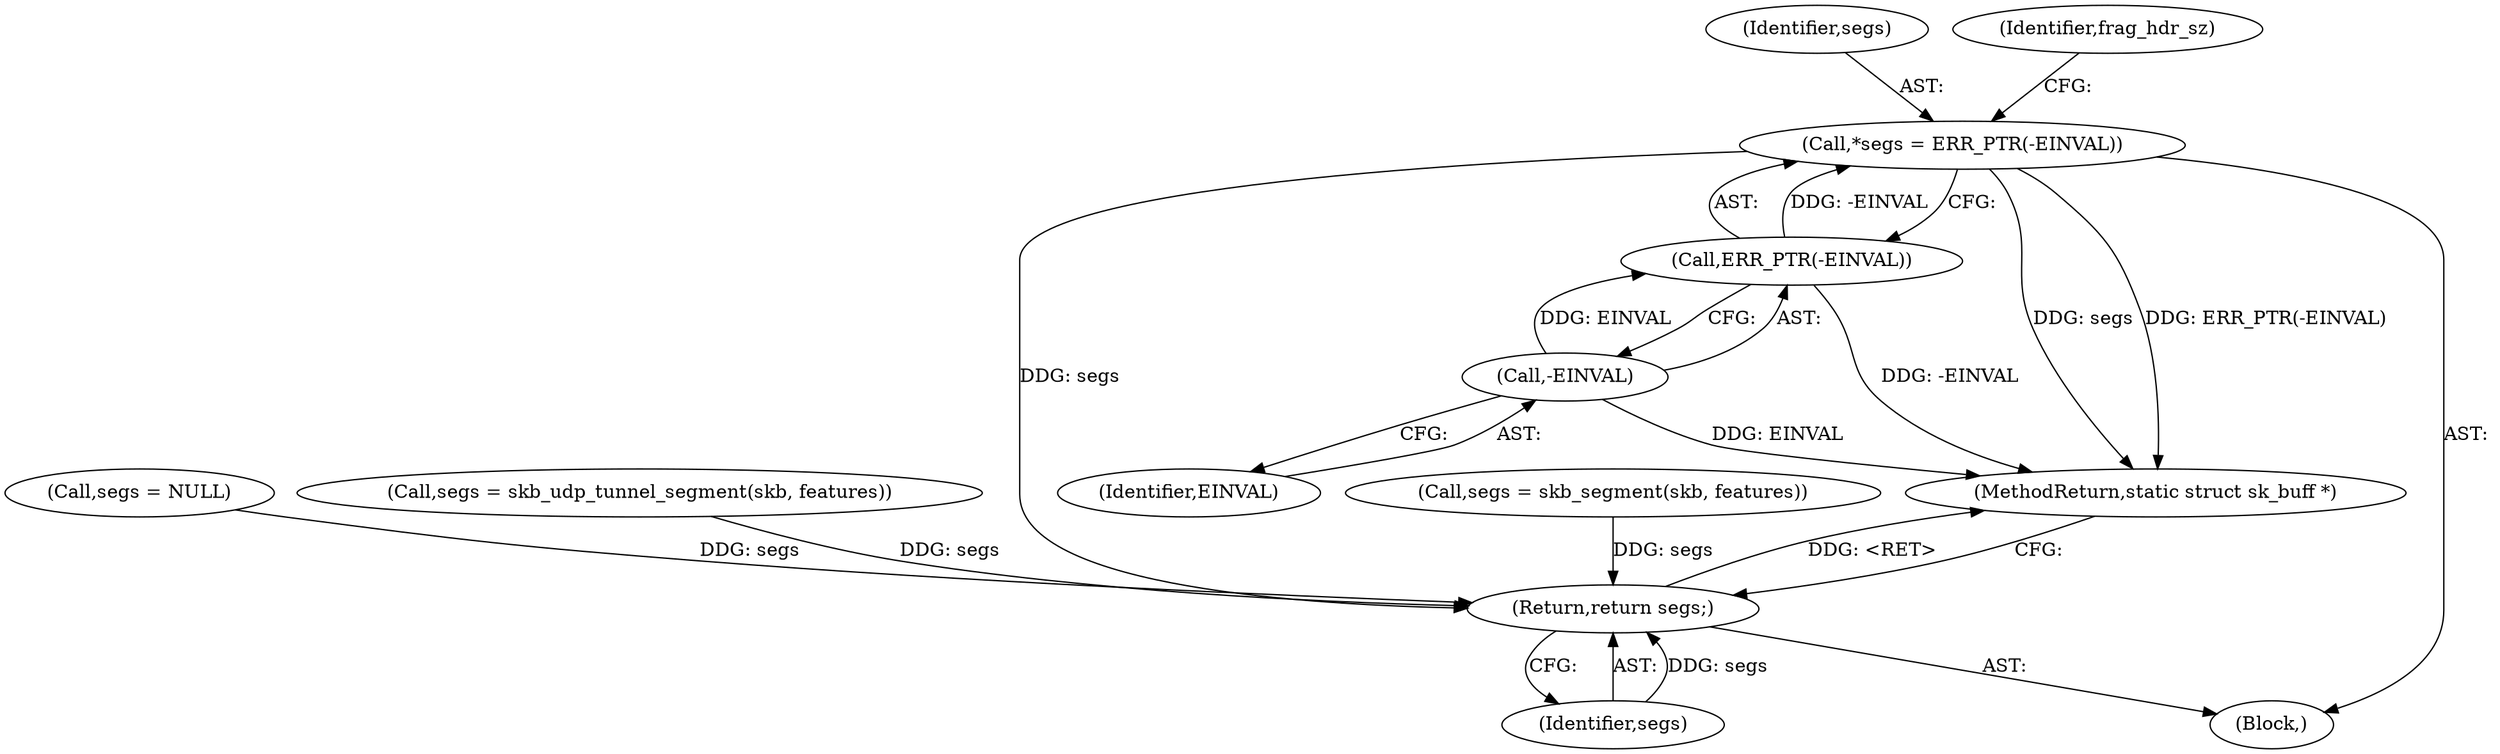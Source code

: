 digraph "0_linux_0e033e04c2678dbbe74a46b23fffb7bb918c288e@pointer" {
"1000110" [label="(Call,*segs = ERR_PTR(-EINVAL))"];
"1000112" [label="(Call,ERR_PTR(-EINVAL))"];
"1000113" [label="(Call,-EINVAL)"];
"1000359" [label="(Return,return segs;)"];
"1000353" [label="(Call,segs = skb_segment(skb, features))"];
"1000360" [label="(Identifier,segs)"];
"1000113" [label="(Call,-EINVAL)"];
"1000359" [label="(Return,return segs;)"];
"1000192" [label="(Call,segs = NULL)"];
"1000111" [label="(Identifier,segs)"];
"1000207" [label="(Call,segs = skb_udp_tunnel_segment(skb, features))"];
"1000108" [label="(Block,)"];
"1000110" [label="(Call,*segs = ERR_PTR(-EINVAL))"];
"1000361" [label="(MethodReturn,static struct sk_buff *)"];
"1000124" [label="(Identifier,frag_hdr_sz)"];
"1000114" [label="(Identifier,EINVAL)"];
"1000112" [label="(Call,ERR_PTR(-EINVAL))"];
"1000110" -> "1000108"  [label="AST: "];
"1000110" -> "1000112"  [label="CFG: "];
"1000111" -> "1000110"  [label="AST: "];
"1000112" -> "1000110"  [label="AST: "];
"1000124" -> "1000110"  [label="CFG: "];
"1000110" -> "1000361"  [label="DDG: ERR_PTR(-EINVAL)"];
"1000110" -> "1000361"  [label="DDG: segs"];
"1000112" -> "1000110"  [label="DDG: -EINVAL"];
"1000110" -> "1000359"  [label="DDG: segs"];
"1000112" -> "1000113"  [label="CFG: "];
"1000113" -> "1000112"  [label="AST: "];
"1000112" -> "1000361"  [label="DDG: -EINVAL"];
"1000113" -> "1000112"  [label="DDG: EINVAL"];
"1000113" -> "1000114"  [label="CFG: "];
"1000114" -> "1000113"  [label="AST: "];
"1000113" -> "1000361"  [label="DDG: EINVAL"];
"1000359" -> "1000108"  [label="AST: "];
"1000359" -> "1000360"  [label="CFG: "];
"1000360" -> "1000359"  [label="AST: "];
"1000361" -> "1000359"  [label="CFG: "];
"1000359" -> "1000361"  [label="DDG: <RET>"];
"1000360" -> "1000359"  [label="DDG: segs"];
"1000207" -> "1000359"  [label="DDG: segs"];
"1000192" -> "1000359"  [label="DDG: segs"];
"1000353" -> "1000359"  [label="DDG: segs"];
}
